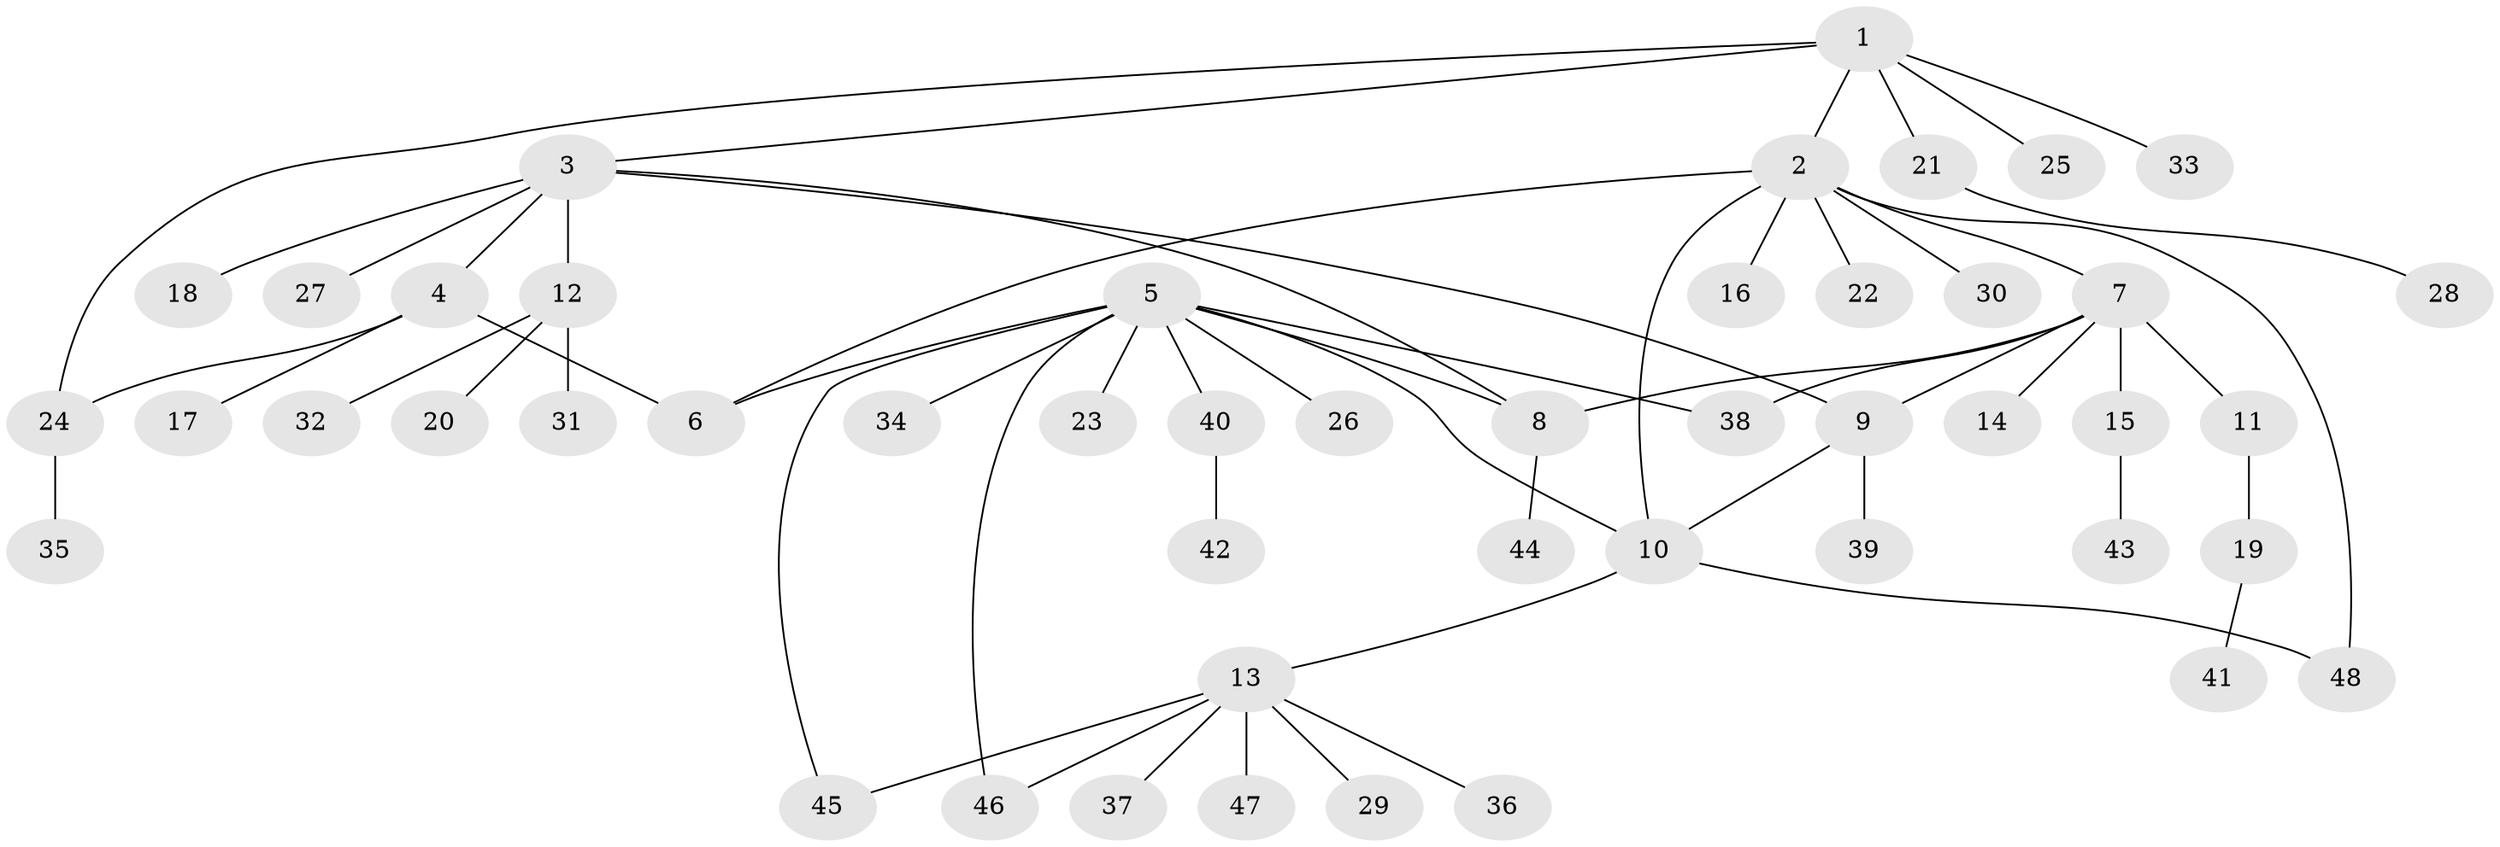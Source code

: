 // Generated by graph-tools (version 1.1) at 2025/26/03/09/25 03:26:42]
// undirected, 48 vertices, 58 edges
graph export_dot {
graph [start="1"]
  node [color=gray90,style=filled];
  1;
  2;
  3;
  4;
  5;
  6;
  7;
  8;
  9;
  10;
  11;
  12;
  13;
  14;
  15;
  16;
  17;
  18;
  19;
  20;
  21;
  22;
  23;
  24;
  25;
  26;
  27;
  28;
  29;
  30;
  31;
  32;
  33;
  34;
  35;
  36;
  37;
  38;
  39;
  40;
  41;
  42;
  43;
  44;
  45;
  46;
  47;
  48;
  1 -- 2;
  1 -- 3;
  1 -- 21;
  1 -- 24;
  1 -- 25;
  1 -- 33;
  2 -- 6;
  2 -- 7;
  2 -- 10;
  2 -- 16;
  2 -- 22;
  2 -- 30;
  2 -- 48;
  3 -- 4;
  3 -- 8;
  3 -- 9;
  3 -- 12;
  3 -- 18;
  3 -- 27;
  4 -- 6;
  4 -- 17;
  4 -- 24;
  5 -- 6;
  5 -- 8;
  5 -- 10;
  5 -- 23;
  5 -- 26;
  5 -- 34;
  5 -- 38;
  5 -- 40;
  5 -- 45;
  5 -- 46;
  7 -- 8;
  7 -- 9;
  7 -- 11;
  7 -- 14;
  7 -- 15;
  7 -- 38;
  8 -- 44;
  9 -- 10;
  9 -- 39;
  10 -- 13;
  10 -- 48;
  11 -- 19;
  12 -- 20;
  12 -- 31;
  12 -- 32;
  13 -- 29;
  13 -- 36;
  13 -- 37;
  13 -- 45;
  13 -- 46;
  13 -- 47;
  15 -- 43;
  19 -- 41;
  21 -- 28;
  24 -- 35;
  40 -- 42;
}

